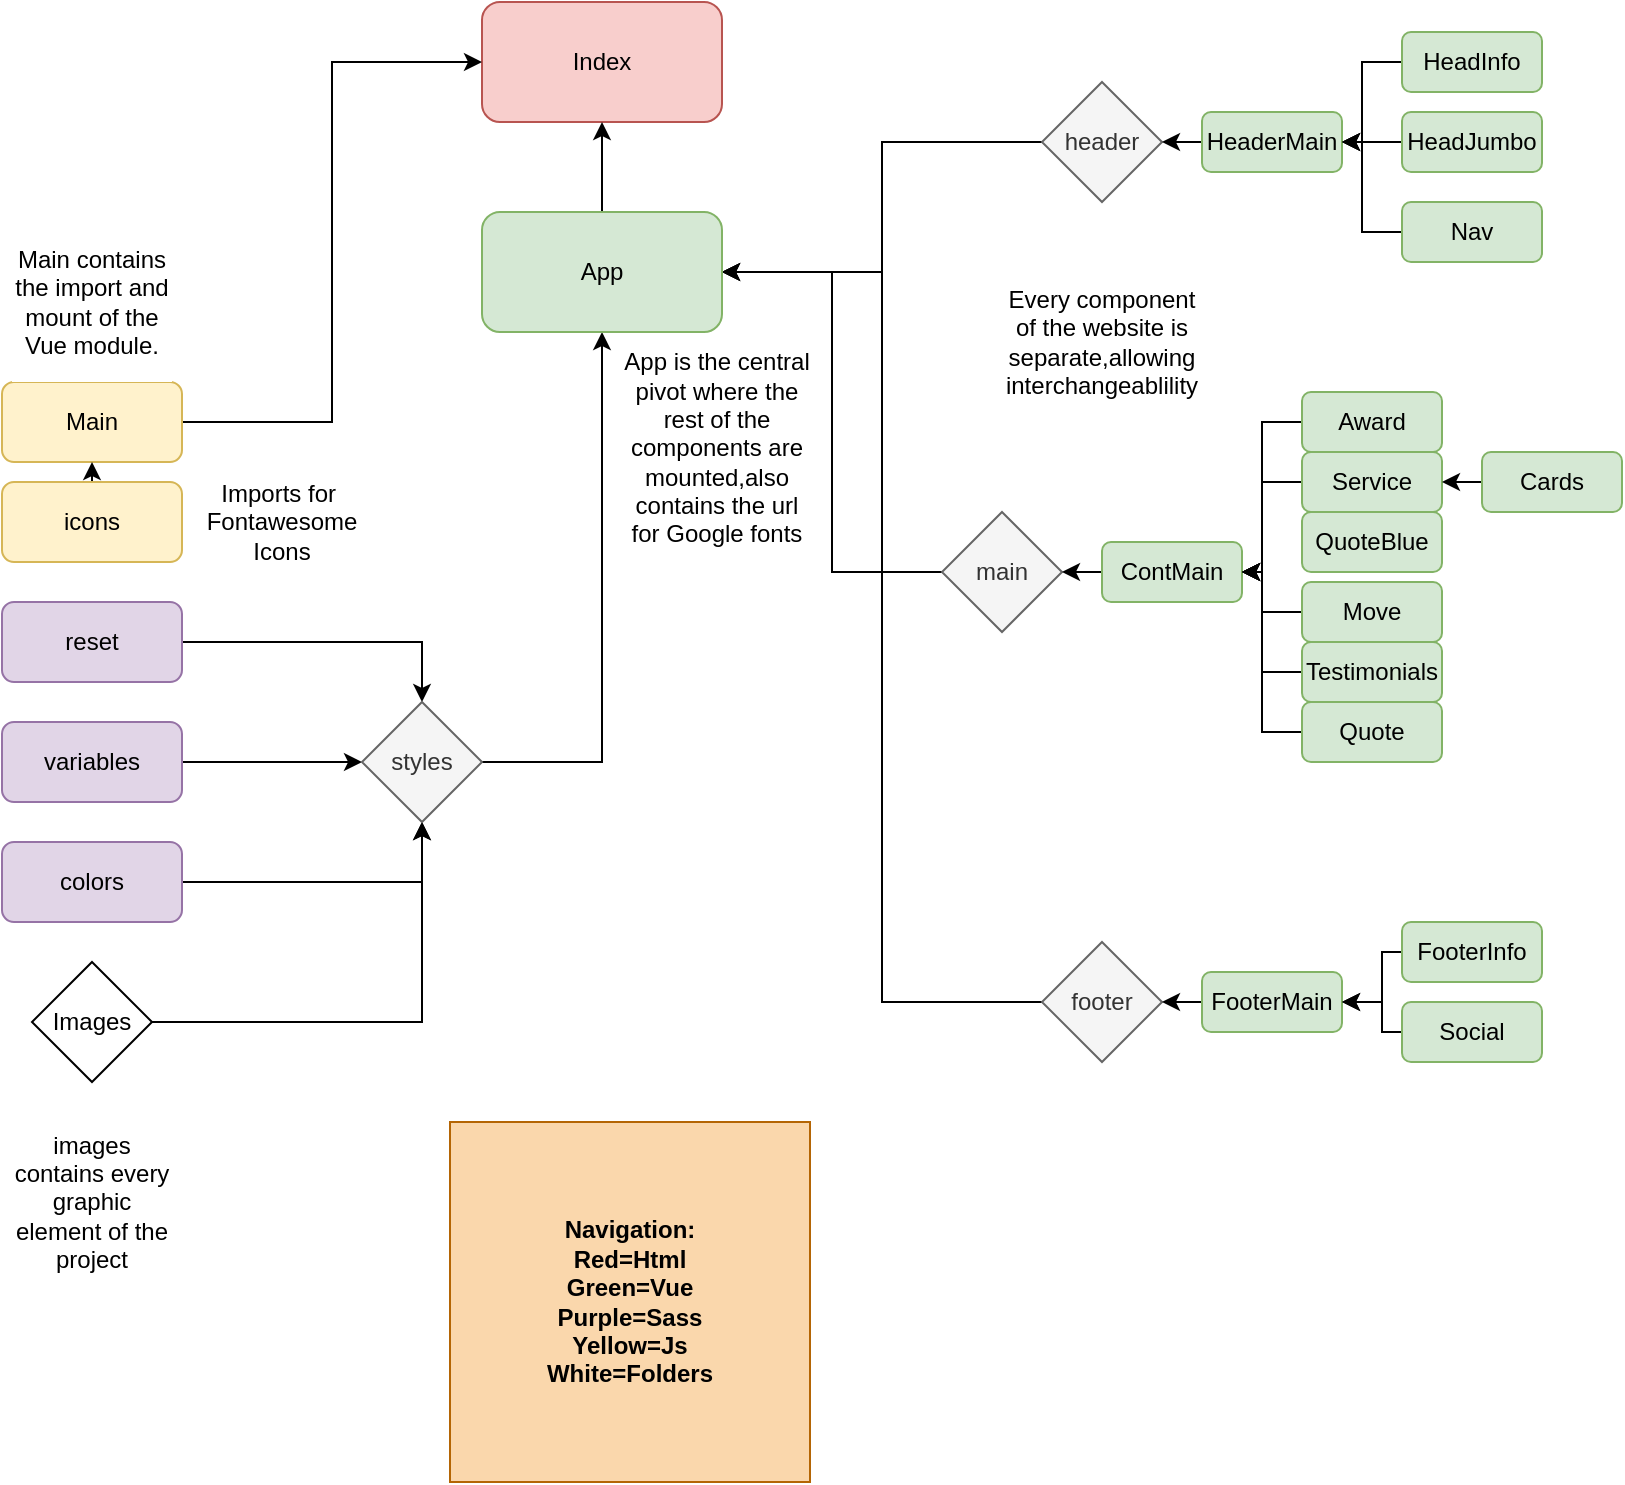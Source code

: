 <mxfile version="22.1.11" type="github">
  <diagram name="Page-1" id="qD-tmYuuF3O691XrBBmH">
    <mxGraphModel dx="1050" dy="522" grid="1" gridSize="10" guides="1" tooltips="1" connect="1" arrows="1" fold="1" page="1" pageScale="1" pageWidth="827" pageHeight="1169" math="0" shadow="0">
      <root>
        <mxCell id="0" />
        <mxCell id="1" parent="0" />
        <mxCell id="1SsdRiSHs39Wb4XjwatW-1" value="Index" style="rounded=1;whiteSpace=wrap;html=1;fillColor=#f8cecc;strokeColor=#b85450;" parent="1" vertex="1">
          <mxGeometry x="250" y="10" width="120" height="60" as="geometry" />
        </mxCell>
        <mxCell id="1SsdRiSHs39Wb4XjwatW-38" style="edgeStyle=orthogonalEdgeStyle;rounded=0;orthogonalLoop=1;jettySize=auto;html=1;exitX=0;exitY=0.5;exitDx=0;exitDy=0;entryX=1;entryY=0.5;entryDx=0;entryDy=0;" parent="1" source="1SsdRiSHs39Wb4XjwatW-3" target="1SsdRiSHs39Wb4XjwatW-27" edge="1">
          <mxGeometry relative="1" as="geometry" />
        </mxCell>
        <mxCell id="1SsdRiSHs39Wb4XjwatW-3" value="header" style="rhombus;whiteSpace=wrap;html=1;fillColor=#f5f5f5;fontColor=#333333;strokeColor=#666666;" parent="1" vertex="1">
          <mxGeometry x="530" y="50" width="60" height="60" as="geometry" />
        </mxCell>
        <mxCell id="1SsdRiSHs39Wb4XjwatW-39" style="edgeStyle=orthogonalEdgeStyle;rounded=0;orthogonalLoop=1;jettySize=auto;html=1;exitX=0;exitY=0.5;exitDx=0;exitDy=0;entryX=1;entryY=0.5;entryDx=0;entryDy=0;" parent="1" source="1SsdRiSHs39Wb4XjwatW-4" target="1SsdRiSHs39Wb4XjwatW-27" edge="1">
          <mxGeometry relative="1" as="geometry">
            <mxPoint x="450" y="150" as="targetPoint" />
          </mxGeometry>
        </mxCell>
        <mxCell id="1SsdRiSHs39Wb4XjwatW-4" value="main" style="rhombus;whiteSpace=wrap;html=1;fillColor=#f5f5f5;fontColor=#333333;strokeColor=#666666;" parent="1" vertex="1">
          <mxGeometry x="480" y="265" width="60" height="60" as="geometry" />
        </mxCell>
        <mxCell id="1SsdRiSHs39Wb4XjwatW-40" style="edgeStyle=orthogonalEdgeStyle;rounded=0;orthogonalLoop=1;jettySize=auto;html=1;exitX=0;exitY=0.5;exitDx=0;exitDy=0;entryX=1;entryY=0.5;entryDx=0;entryDy=0;" parent="1" source="1SsdRiSHs39Wb4XjwatW-5" target="1SsdRiSHs39Wb4XjwatW-27" edge="1">
          <mxGeometry relative="1" as="geometry" />
        </mxCell>
        <mxCell id="1SsdRiSHs39Wb4XjwatW-5" value="footer" style="rhombus;whiteSpace=wrap;html=1;fillColor=#f5f5f5;fontColor=#333333;strokeColor=#666666;" parent="1" vertex="1">
          <mxGeometry x="530" y="480" width="60" height="60" as="geometry" />
        </mxCell>
        <mxCell id="1SsdRiSHs39Wb4XjwatW-46" style="edgeStyle=orthogonalEdgeStyle;rounded=0;orthogonalLoop=1;jettySize=auto;html=1;exitX=0;exitY=0.5;exitDx=0;exitDy=0;entryX=1;entryY=0.5;entryDx=0;entryDy=0;" parent="1" source="1SsdRiSHs39Wb4XjwatW-6" target="1SsdRiSHs39Wb4XjwatW-3" edge="1">
          <mxGeometry relative="1" as="geometry" />
        </mxCell>
        <mxCell id="1SsdRiSHs39Wb4XjwatW-6" value="HeaderMain" style="rounded=1;whiteSpace=wrap;html=1;fillColor=#d5e8d4;strokeColor=#82b366;" parent="1" vertex="1">
          <mxGeometry x="610" y="65" width="70" height="30" as="geometry" />
        </mxCell>
        <mxCell id="1SsdRiSHs39Wb4XjwatW-43" style="edgeStyle=orthogonalEdgeStyle;rounded=0;orthogonalLoop=1;jettySize=auto;html=1;exitX=0;exitY=0.5;exitDx=0;exitDy=0;entryX=1;entryY=0.5;entryDx=0;entryDy=0;" parent="1" source="1SsdRiSHs39Wb4XjwatW-9" target="1SsdRiSHs39Wb4XjwatW-6" edge="1">
          <mxGeometry relative="1" as="geometry">
            <mxPoint x="690" y="80" as="targetPoint" />
            <Array as="points">
              <mxPoint x="690" y="40" />
              <mxPoint x="690" y="80" />
            </Array>
          </mxGeometry>
        </mxCell>
        <mxCell id="1SsdRiSHs39Wb4XjwatW-9" value="HeadInfo" style="rounded=1;whiteSpace=wrap;html=1;fillColor=#d5e8d4;strokeColor=#82b366;" parent="1" vertex="1">
          <mxGeometry x="710" y="25" width="70" height="30" as="geometry" />
        </mxCell>
        <mxCell id="1SsdRiSHs39Wb4XjwatW-44" style="edgeStyle=orthogonalEdgeStyle;rounded=0;orthogonalLoop=1;jettySize=auto;html=1;exitX=0;exitY=0.5;exitDx=0;exitDy=0;" parent="1" source="1SsdRiSHs39Wb4XjwatW-10" edge="1">
          <mxGeometry relative="1" as="geometry">
            <mxPoint x="680" y="80" as="targetPoint" />
          </mxGeometry>
        </mxCell>
        <mxCell id="1SsdRiSHs39Wb4XjwatW-10" value="HeadJumbo" style="rounded=1;whiteSpace=wrap;html=1;fillColor=#d5e8d4;strokeColor=#82b366;" parent="1" vertex="1">
          <mxGeometry x="710" y="65" width="70" height="30" as="geometry" />
        </mxCell>
        <mxCell id="1SsdRiSHs39Wb4XjwatW-45" style="edgeStyle=orthogonalEdgeStyle;rounded=0;orthogonalLoop=1;jettySize=auto;html=1;exitX=0;exitY=0.5;exitDx=0;exitDy=0;entryX=1;entryY=0.5;entryDx=0;entryDy=0;" parent="1" source="1SsdRiSHs39Wb4XjwatW-11" target="1SsdRiSHs39Wb4XjwatW-6" edge="1">
          <mxGeometry relative="1" as="geometry">
            <Array as="points">
              <mxPoint x="690" y="125" />
              <mxPoint x="690" y="80" />
            </Array>
          </mxGeometry>
        </mxCell>
        <mxCell id="1SsdRiSHs39Wb4XjwatW-11" value="Nav" style="rounded=1;whiteSpace=wrap;html=1;fillColor=#d5e8d4;strokeColor=#82b366;" parent="1" vertex="1">
          <mxGeometry x="710" y="110" width="70" height="30" as="geometry" />
        </mxCell>
        <mxCell id="1SsdRiSHs39Wb4XjwatW-53" style="edgeStyle=orthogonalEdgeStyle;rounded=0;orthogonalLoop=1;jettySize=auto;html=1;exitX=0;exitY=0.5;exitDx=0;exitDy=0;entryX=1;entryY=0.5;entryDx=0;entryDy=0;" parent="1" source="1SsdRiSHs39Wb4XjwatW-12" target="1SsdRiSHs39Wb4XjwatW-4" edge="1">
          <mxGeometry relative="1" as="geometry" />
        </mxCell>
        <mxCell id="1SsdRiSHs39Wb4XjwatW-12" value="ContMain" style="rounded=1;whiteSpace=wrap;html=1;fillColor=#d5e8d4;strokeColor=#82b366;" parent="1" vertex="1">
          <mxGeometry x="560" y="280" width="70" height="30" as="geometry" />
        </mxCell>
        <mxCell id="vN55ZCorLdYfWGM9hq2g-3" style="edgeStyle=orthogonalEdgeStyle;rounded=0;orthogonalLoop=1;jettySize=auto;html=1;exitX=0;exitY=0.5;exitDx=0;exitDy=0;entryX=1;entryY=0.5;entryDx=0;entryDy=0;" edge="1" parent="1" source="1SsdRiSHs39Wb4XjwatW-13" target="1SsdRiSHs39Wb4XjwatW-12">
          <mxGeometry relative="1" as="geometry">
            <Array as="points">
              <mxPoint x="640" y="220" />
              <mxPoint x="640" y="295" />
            </Array>
          </mxGeometry>
        </mxCell>
        <mxCell id="1SsdRiSHs39Wb4XjwatW-13" value="Award" style="rounded=1;whiteSpace=wrap;html=1;fillColor=#d5e8d4;strokeColor=#82b366;" parent="1" vertex="1">
          <mxGeometry x="660" y="205" width="70" height="30" as="geometry" />
        </mxCell>
        <mxCell id="vN55ZCorLdYfWGM9hq2g-12" style="edgeStyle=orthogonalEdgeStyle;rounded=0;orthogonalLoop=1;jettySize=auto;html=1;exitX=0;exitY=0.5;exitDx=0;exitDy=0;entryX=1;entryY=0.5;entryDx=0;entryDy=0;" edge="1" parent="1" source="1SsdRiSHs39Wb4XjwatW-14" target="1SsdRiSHs39Wb4XjwatW-12">
          <mxGeometry relative="1" as="geometry">
            <Array as="points">
              <mxPoint x="640" y="250" />
              <mxPoint x="640" y="295" />
            </Array>
          </mxGeometry>
        </mxCell>
        <mxCell id="1SsdRiSHs39Wb4XjwatW-14" value="Service" style="rounded=1;whiteSpace=wrap;html=1;fillColor=#d5e8d4;strokeColor=#82b366;" parent="1" vertex="1">
          <mxGeometry x="660" y="235" width="70" height="30" as="geometry" />
        </mxCell>
        <mxCell id="vN55ZCorLdYfWGM9hq2g-6" style="edgeStyle=orthogonalEdgeStyle;rounded=0;orthogonalLoop=1;jettySize=auto;html=1;exitX=0;exitY=0.5;exitDx=0;exitDy=0;entryX=1;entryY=0.5;entryDx=0;entryDy=0;" edge="1" parent="1" source="1SsdRiSHs39Wb4XjwatW-16" target="1SsdRiSHs39Wb4XjwatW-12">
          <mxGeometry relative="1" as="geometry">
            <Array as="points">
              <mxPoint x="640" y="345" />
              <mxPoint x="640" y="295" />
            </Array>
          </mxGeometry>
        </mxCell>
        <mxCell id="1SsdRiSHs39Wb4XjwatW-16" value="Testimonials" style="rounded=1;whiteSpace=wrap;html=1;fillColor=#d5e8d4;strokeColor=#82b366;" parent="1" vertex="1">
          <mxGeometry x="660" y="330" width="70" height="30" as="geometry" />
        </mxCell>
        <mxCell id="1SsdRiSHs39Wb4XjwatW-57" style="edgeStyle=orthogonalEdgeStyle;rounded=0;orthogonalLoop=1;jettySize=auto;html=1;exitX=0;exitY=0.5;exitDx=0;exitDy=0;entryX=1;entryY=0.5;entryDx=0;entryDy=0;" parent="1" source="1SsdRiSHs39Wb4XjwatW-17" target="1SsdRiSHs39Wb4XjwatW-5" edge="1">
          <mxGeometry relative="1" as="geometry" />
        </mxCell>
        <mxCell id="1SsdRiSHs39Wb4XjwatW-17" value="FooterMain" style="rounded=1;whiteSpace=wrap;html=1;fillColor=#d5e8d4;strokeColor=#82b366;" parent="1" vertex="1">
          <mxGeometry x="610" y="495" width="70" height="30" as="geometry" />
        </mxCell>
        <mxCell id="1SsdRiSHs39Wb4XjwatW-55" style="edgeStyle=orthogonalEdgeStyle;rounded=0;orthogonalLoop=1;jettySize=auto;html=1;exitX=0;exitY=0.5;exitDx=0;exitDy=0;entryX=1;entryY=0.5;entryDx=0;entryDy=0;" parent="1" source="1SsdRiSHs39Wb4XjwatW-18" target="1SsdRiSHs39Wb4XjwatW-17" edge="1">
          <mxGeometry relative="1" as="geometry">
            <Array as="points">
              <mxPoint x="700" y="485" />
              <mxPoint x="700" y="510" />
            </Array>
          </mxGeometry>
        </mxCell>
        <mxCell id="1SsdRiSHs39Wb4XjwatW-18" value="FooterInfo" style="rounded=1;whiteSpace=wrap;html=1;fillColor=#d5e8d4;strokeColor=#82b366;" parent="1" vertex="1">
          <mxGeometry x="710" y="470" width="70" height="30" as="geometry" />
        </mxCell>
        <mxCell id="1SsdRiSHs39Wb4XjwatW-56" style="edgeStyle=orthogonalEdgeStyle;rounded=0;orthogonalLoop=1;jettySize=auto;html=1;exitX=0;exitY=0.5;exitDx=0;exitDy=0;entryX=1;entryY=0.5;entryDx=0;entryDy=0;" parent="1" source="1SsdRiSHs39Wb4XjwatW-19" target="1SsdRiSHs39Wb4XjwatW-17" edge="1">
          <mxGeometry relative="1" as="geometry">
            <Array as="points">
              <mxPoint x="700" y="525" />
              <mxPoint x="700" y="510" />
            </Array>
          </mxGeometry>
        </mxCell>
        <mxCell id="1SsdRiSHs39Wb4XjwatW-19" value="Social" style="rounded=1;whiteSpace=wrap;html=1;fillColor=#d5e8d4;strokeColor=#82b366;" parent="1" vertex="1">
          <mxGeometry x="710" y="510" width="70" height="30" as="geometry" />
        </mxCell>
        <mxCell id="1SsdRiSHs39Wb4XjwatW-61" style="edgeStyle=orthogonalEdgeStyle;rounded=0;orthogonalLoop=1;jettySize=auto;html=1;exitX=1;exitY=0.5;exitDx=0;exitDy=0;entryX=0;entryY=0.5;entryDx=0;entryDy=0;" parent="1" source="1SsdRiSHs39Wb4XjwatW-20" target="1SsdRiSHs39Wb4XjwatW-1" edge="1">
          <mxGeometry relative="1" as="geometry" />
        </mxCell>
        <mxCell id="1SsdRiSHs39Wb4XjwatW-20" value="Main" style="rounded=1;whiteSpace=wrap;html=1;fillColor=#fff2cc;strokeColor=#d6b656;" parent="1" vertex="1">
          <mxGeometry x="10" y="200" width="90" height="40" as="geometry" />
        </mxCell>
        <mxCell id="1SsdRiSHs39Wb4XjwatW-35" style="edgeStyle=orthogonalEdgeStyle;rounded=0;orthogonalLoop=1;jettySize=auto;html=1;exitX=1;exitY=0.5;exitDx=0;exitDy=0;entryX=0.5;entryY=0;entryDx=0;entryDy=0;" parent="1" source="1SsdRiSHs39Wb4XjwatW-21" target="1SsdRiSHs39Wb4XjwatW-26" edge="1">
          <mxGeometry relative="1" as="geometry" />
        </mxCell>
        <mxCell id="1SsdRiSHs39Wb4XjwatW-21" value="reset" style="rounded=1;whiteSpace=wrap;html=1;fillColor=#e1d5e7;strokeColor=#9673a6;" parent="1" vertex="1">
          <mxGeometry x="10" y="310" width="90" height="40" as="geometry" />
        </mxCell>
        <mxCell id="1SsdRiSHs39Wb4XjwatW-34" style="edgeStyle=orthogonalEdgeStyle;rounded=0;orthogonalLoop=1;jettySize=auto;html=1;exitX=1;exitY=0.5;exitDx=0;exitDy=0;entryX=0;entryY=0.5;entryDx=0;entryDy=0;" parent="1" source="1SsdRiSHs39Wb4XjwatW-22" target="1SsdRiSHs39Wb4XjwatW-26" edge="1">
          <mxGeometry relative="1" as="geometry" />
        </mxCell>
        <mxCell id="1SsdRiSHs39Wb4XjwatW-22" value="variables" style="rounded=1;whiteSpace=wrap;html=1;fillColor=#e1d5e7;strokeColor=#9673a6;" parent="1" vertex="1">
          <mxGeometry x="10" y="370" width="90" height="40" as="geometry" />
        </mxCell>
        <mxCell id="1SsdRiSHs39Wb4XjwatW-36" style="edgeStyle=orthogonalEdgeStyle;rounded=0;orthogonalLoop=1;jettySize=auto;html=1;exitX=1;exitY=0.5;exitDx=0;exitDy=0;entryX=0.5;entryY=1;entryDx=0;entryDy=0;" parent="1" source="1SsdRiSHs39Wb4XjwatW-23" target="1SsdRiSHs39Wb4XjwatW-26" edge="1">
          <mxGeometry relative="1" as="geometry" />
        </mxCell>
        <mxCell id="1SsdRiSHs39Wb4XjwatW-23" value="colors" style="rounded=1;whiteSpace=wrap;html=1;fillColor=#e1d5e7;strokeColor=#9673a6;" parent="1" vertex="1">
          <mxGeometry x="10" y="430" width="90" height="40" as="geometry" />
        </mxCell>
        <mxCell id="1SsdRiSHs39Wb4XjwatW-41" style="edgeStyle=orthogonalEdgeStyle;rounded=0;orthogonalLoop=1;jettySize=auto;html=1;exitX=1;exitY=0.5;exitDx=0;exitDy=0;entryX=0.5;entryY=1;entryDx=0;entryDy=0;" parent="1" source="1SsdRiSHs39Wb4XjwatW-25" target="1SsdRiSHs39Wb4XjwatW-26" edge="1">
          <mxGeometry relative="1" as="geometry" />
        </mxCell>
        <mxCell id="1SsdRiSHs39Wb4XjwatW-25" value="Images" style="rhombus;whiteSpace=wrap;html=1;" parent="1" vertex="1">
          <mxGeometry x="25" y="490" width="60" height="60" as="geometry" />
        </mxCell>
        <mxCell id="1SsdRiSHs39Wb4XjwatW-42" style="edgeStyle=orthogonalEdgeStyle;rounded=0;orthogonalLoop=1;jettySize=auto;html=1;exitX=1;exitY=0.5;exitDx=0;exitDy=0;entryX=0.5;entryY=1;entryDx=0;entryDy=0;" parent="1" source="1SsdRiSHs39Wb4XjwatW-26" target="1SsdRiSHs39Wb4XjwatW-27" edge="1">
          <mxGeometry relative="1" as="geometry" />
        </mxCell>
        <mxCell id="1SsdRiSHs39Wb4XjwatW-26" value="styles" style="rhombus;whiteSpace=wrap;html=1;fontFamily=Helvetica;fillColor=#f5f5f5;fontColor=#333333;strokeColor=#666666;" parent="1" vertex="1">
          <mxGeometry x="190" y="360" width="60" height="60" as="geometry" />
        </mxCell>
        <mxCell id="1SsdRiSHs39Wb4XjwatW-33" style="edgeStyle=orthogonalEdgeStyle;rounded=0;orthogonalLoop=1;jettySize=auto;html=1;exitX=0.5;exitY=0;exitDx=0;exitDy=0;entryX=0.5;entryY=1;entryDx=0;entryDy=0;" parent="1" source="1SsdRiSHs39Wb4XjwatW-27" target="1SsdRiSHs39Wb4XjwatW-1" edge="1">
          <mxGeometry relative="1" as="geometry" />
        </mxCell>
        <mxCell id="1SsdRiSHs39Wb4XjwatW-27" value="App" style="rounded=1;whiteSpace=wrap;html=1;fillColor=#d5e8d4;strokeColor=#82b366;" parent="1" vertex="1">
          <mxGeometry x="250" y="115" width="120" height="60" as="geometry" />
        </mxCell>
        <mxCell id="vN55ZCorLdYfWGM9hq2g-7" style="edgeStyle=orthogonalEdgeStyle;rounded=0;orthogonalLoop=1;jettySize=auto;html=1;exitX=0;exitY=0.5;exitDx=0;exitDy=0;entryX=1;entryY=0.5;entryDx=0;entryDy=0;" edge="1" parent="1" source="1SsdRiSHs39Wb4XjwatW-29" target="1SsdRiSHs39Wb4XjwatW-12">
          <mxGeometry relative="1" as="geometry">
            <Array as="points">
              <mxPoint x="640" y="375" />
              <mxPoint x="640" y="295" />
            </Array>
          </mxGeometry>
        </mxCell>
        <mxCell id="1SsdRiSHs39Wb4XjwatW-29" value="Quote" style="rounded=1;whiteSpace=wrap;html=1;fillColor=#d5e8d4;strokeColor=#82b366;" parent="1" vertex="1">
          <mxGeometry x="660" y="360" width="70" height="30" as="geometry" />
        </mxCell>
        <mxCell id="1SsdRiSHs39Wb4XjwatW-58" value="Navigation:&lt;br&gt;Red=Html&lt;br&gt;Green=Vue&lt;br&gt;Purple=Sass&lt;br&gt;Yellow=Js&lt;br&gt;White=Folders" style="whiteSpace=wrap;html=1;aspect=fixed;fillColor=#fad7ac;strokeColor=#b46504;fontStyle=1" parent="1" vertex="1">
          <mxGeometry x="234" y="570" width="180" height="180" as="geometry" />
        </mxCell>
        <mxCell id="1SsdRiSHs39Wb4XjwatW-59" value="Main contains the import and mount of the Vue module." style="whiteSpace=wrap;html=1;aspect=fixed;strokeColor=none;" parent="1" vertex="1">
          <mxGeometry x="15" y="120" width="80" height="80" as="geometry" />
        </mxCell>
        <mxCell id="1SsdRiSHs39Wb4XjwatW-62" value="App is the central pivot where the rest of the components are mounted,also&lt;br&gt;contains the url for Google fonts" style="whiteSpace=wrap;html=1;aspect=fixed;strokeColor=none;" parent="1" vertex="1">
          <mxGeometry x="320" y="185" width="95" height="95" as="geometry" />
        </mxCell>
        <mxCell id="1SsdRiSHs39Wb4XjwatW-63" value="Every component of the website is separate,allowing interchangeablility" style="whiteSpace=wrap;html=1;aspect=fixed;strokeColor=none;" parent="1" vertex="1">
          <mxGeometry x="520" y="140" width="80" height="80" as="geometry" />
        </mxCell>
        <mxCell id="1SsdRiSHs39Wb4XjwatW-65" value="images contains every graphic element of the project" style="whiteSpace=wrap;html=1;aspect=fixed;strokeColor=none;" parent="1" vertex="1">
          <mxGeometry x="15" y="570" width="80" height="80" as="geometry" />
        </mxCell>
        <mxCell id="ttjnm7pdXF_HnZkQ76FH-3" style="edgeStyle=orthogonalEdgeStyle;rounded=0;orthogonalLoop=1;jettySize=auto;html=1;exitX=0.5;exitY=0;exitDx=0;exitDy=0;entryX=0.5;entryY=1;entryDx=0;entryDy=0;" parent="1" source="ttjnm7pdXF_HnZkQ76FH-2" target="1SsdRiSHs39Wb4XjwatW-20" edge="1">
          <mxGeometry relative="1" as="geometry" />
        </mxCell>
        <mxCell id="ttjnm7pdXF_HnZkQ76FH-2" value="icons" style="rounded=1;whiteSpace=wrap;html=1;fillColor=#fff2cc;strokeColor=#d6b656;" parent="1" vertex="1">
          <mxGeometry x="10" y="250" width="90" height="40" as="geometry" />
        </mxCell>
        <mxCell id="ttjnm7pdXF_HnZkQ76FH-5" value="Imports for&amp;nbsp;&lt;br&gt;Fontawesome&lt;br&gt;Icons" style="whiteSpace=wrap;html=1;aspect=fixed;strokeColor=none;" parent="1" vertex="1">
          <mxGeometry x="110" y="230" width="80" height="80" as="geometry" />
        </mxCell>
        <mxCell id="vN55ZCorLdYfWGM9hq2g-5" style="edgeStyle=orthogonalEdgeStyle;rounded=0;orthogonalLoop=1;jettySize=auto;html=1;exitX=0;exitY=0.5;exitDx=0;exitDy=0;entryX=1;entryY=0.5;entryDx=0;entryDy=0;" edge="1" parent="1" source="1SsdRiSHs39Wb4XjwatW-15" target="1SsdRiSHs39Wb4XjwatW-12">
          <mxGeometry relative="1" as="geometry">
            <Array as="points">
              <mxPoint x="640" y="315" />
              <mxPoint x="640" y="295" />
            </Array>
          </mxGeometry>
        </mxCell>
        <mxCell id="1SsdRiSHs39Wb4XjwatW-15" value="Move" style="rounded=1;whiteSpace=wrap;html=1;fillColor=#d5e8d4;strokeColor=#82b366;" parent="1" vertex="1">
          <mxGeometry x="660" y="300" width="70" height="30" as="geometry" />
        </mxCell>
        <mxCell id="vN55ZCorLdYfWGM9hq2g-9" style="edgeStyle=orthogonalEdgeStyle;rounded=0;orthogonalLoop=1;jettySize=auto;html=1;exitX=0;exitY=0.5;exitDx=0;exitDy=0;entryX=1;entryY=0.5;entryDx=0;entryDy=0;" edge="1" parent="1" source="vN55ZCorLdYfWGM9hq2g-8" target="1SsdRiSHs39Wb4XjwatW-14">
          <mxGeometry relative="1" as="geometry" />
        </mxCell>
        <mxCell id="vN55ZCorLdYfWGM9hq2g-8" value="Cards" style="rounded=1;whiteSpace=wrap;html=1;fillColor=#d5e8d4;strokeColor=#82b366;" vertex="1" parent="1">
          <mxGeometry x="750" y="235" width="70" height="30" as="geometry" />
        </mxCell>
        <mxCell id="vN55ZCorLdYfWGM9hq2g-11" value="QuoteBlue" style="rounded=1;whiteSpace=wrap;html=1;fillColor=#d5e8d4;strokeColor=#82b366;" vertex="1" parent="1">
          <mxGeometry x="660" y="265" width="70" height="30" as="geometry" />
        </mxCell>
      </root>
    </mxGraphModel>
  </diagram>
</mxfile>
